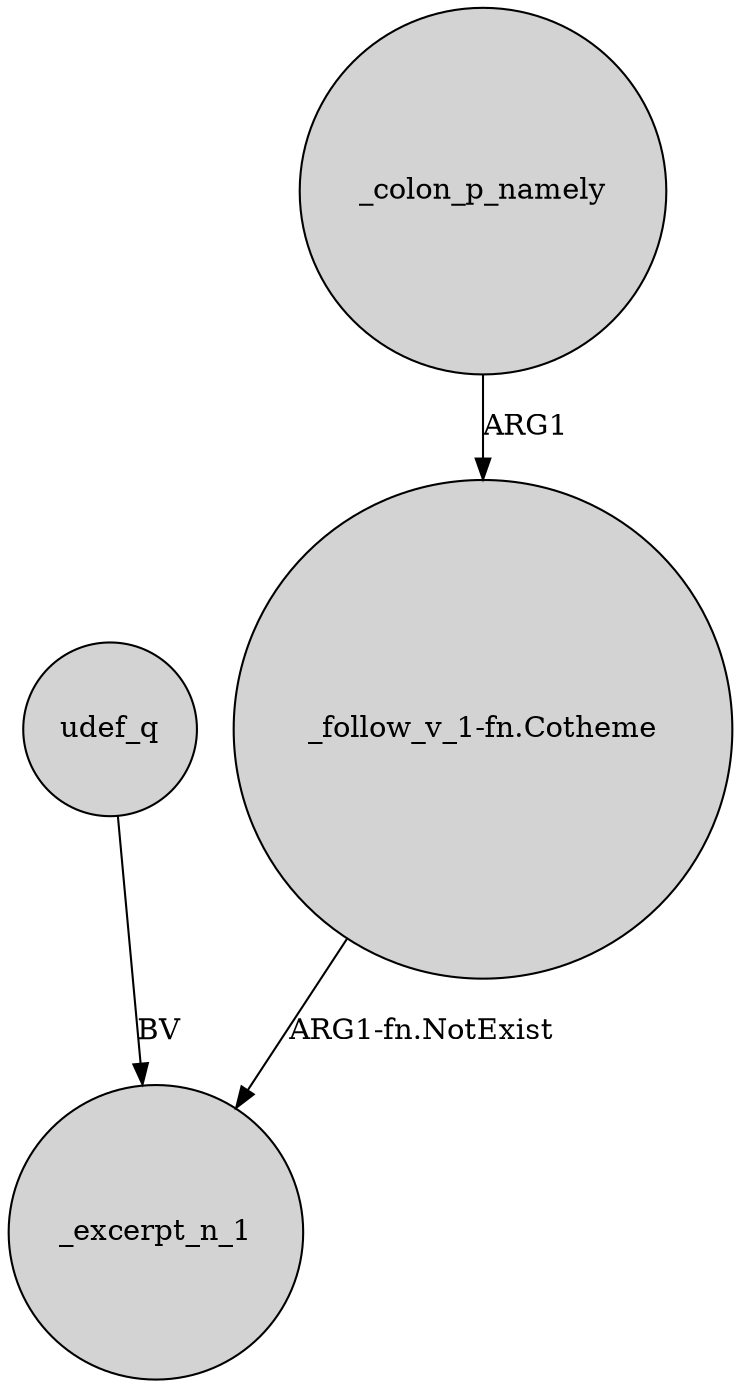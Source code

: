 digraph {
	node [shape=circle style=filled]
	"_follow_v_1-fn.Cotheme" -> _excerpt_n_1 [label="ARG1-fn.NotExist"]
	_colon_p_namely -> "_follow_v_1-fn.Cotheme" [label=ARG1]
	udef_q -> _excerpt_n_1 [label=BV]
}
